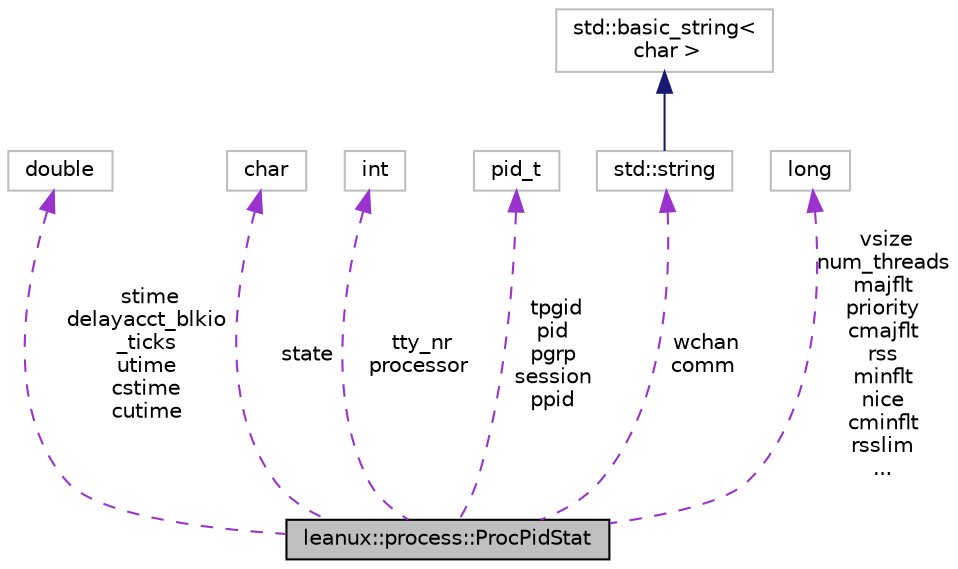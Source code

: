 digraph "leanux::process::ProcPidStat"
{
 // LATEX_PDF_SIZE
  bgcolor="transparent";
  edge [fontname="Helvetica",fontsize="10",labelfontname="Helvetica",labelfontsize="10"];
  node [fontname="Helvetica",fontsize="10",shape=record];
  Node1 [label="leanux::process::ProcPidStat",height=0.2,width=0.4,color="black", fillcolor="grey75", style="filled", fontcolor="black",tooltip="Process details and statistics as in /proc/[pid]/stat."];
  Node2 -> Node1 [dir="back",color="darkorchid3",fontsize="10",style="dashed",label=" stime\ndelayacct_blkio\l_ticks\nutime\ncstime\ncutime" ,fontname="Helvetica"];
  Node2 [label="double",height=0.2,width=0.4,color="grey75",tooltip=" "];
  Node3 -> Node1 [dir="back",color="darkorchid3",fontsize="10",style="dashed",label=" state" ,fontname="Helvetica"];
  Node3 [label="char",height=0.2,width=0.4,color="grey75",tooltip=" "];
  Node4 -> Node1 [dir="back",color="darkorchid3",fontsize="10",style="dashed",label=" tty_nr\nprocessor" ,fontname="Helvetica"];
  Node4 [label="int",height=0.2,width=0.4,color="grey75",tooltip=" "];
  Node5 -> Node1 [dir="back",color="darkorchid3",fontsize="10",style="dashed",label=" tpgid\npid\npgrp\nsession\nppid" ,fontname="Helvetica"];
  Node5 [label="pid_t",height=0.2,width=0.4,color="grey75",tooltip=" "];
  Node6 -> Node1 [dir="back",color="darkorchid3",fontsize="10",style="dashed",label=" wchan\ncomm" ,fontname="Helvetica"];
  Node6 [label="std::string",height=0.2,width=0.4,color="grey75",tooltip="STL class."];
  Node7 -> Node6 [dir="back",color="midnightblue",fontsize="10",style="solid",fontname="Helvetica"];
  Node7 [label="std::basic_string\<\l char \>",height=0.2,width=0.4,color="grey75",tooltip="STL class."];
  Node8 -> Node1 [dir="back",color="darkorchid3",fontsize="10",style="dashed",label=" vsize\nnum_threads\nmajflt\npriority\ncmajflt\nrss\nminflt\nnice\ncminflt\nrsslim\n..." ,fontname="Helvetica"];
  Node8 [label="long",height=0.2,width=0.4,color="grey75",tooltip=" "];
}
